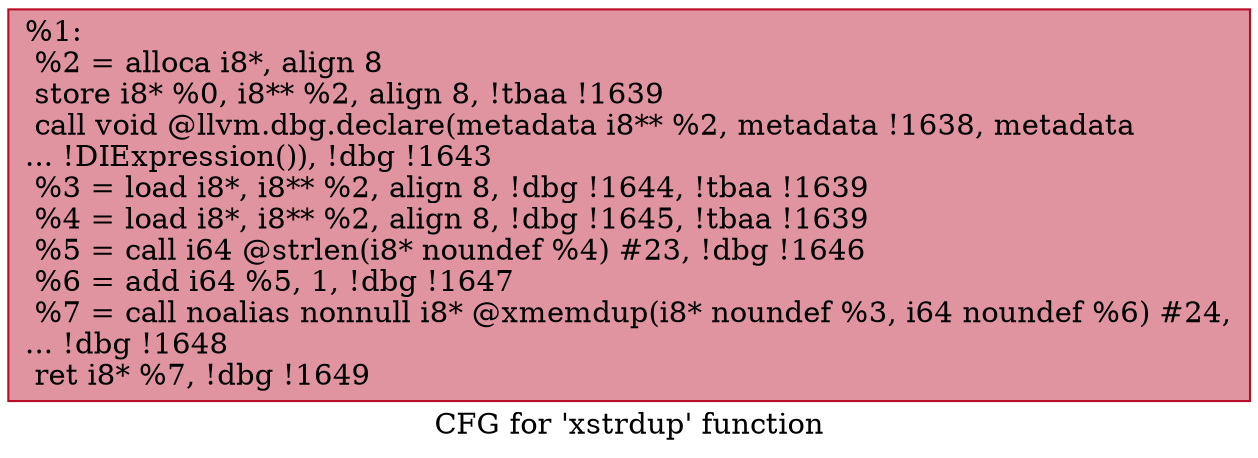 digraph "CFG for 'xstrdup' function" {
	label="CFG for 'xstrdup' function";

	Node0x18a9140 [shape=record,color="#b70d28ff", style=filled, fillcolor="#b70d2870",label="{%1:\l  %2 = alloca i8*, align 8\l  store i8* %0, i8** %2, align 8, !tbaa !1639\l  call void @llvm.dbg.declare(metadata i8** %2, metadata !1638, metadata\l... !DIExpression()), !dbg !1643\l  %3 = load i8*, i8** %2, align 8, !dbg !1644, !tbaa !1639\l  %4 = load i8*, i8** %2, align 8, !dbg !1645, !tbaa !1639\l  %5 = call i64 @strlen(i8* noundef %4) #23, !dbg !1646\l  %6 = add i64 %5, 1, !dbg !1647\l  %7 = call noalias nonnull i8* @xmemdup(i8* noundef %3, i64 noundef %6) #24,\l... !dbg !1648\l  ret i8* %7, !dbg !1649\l}"];
}
